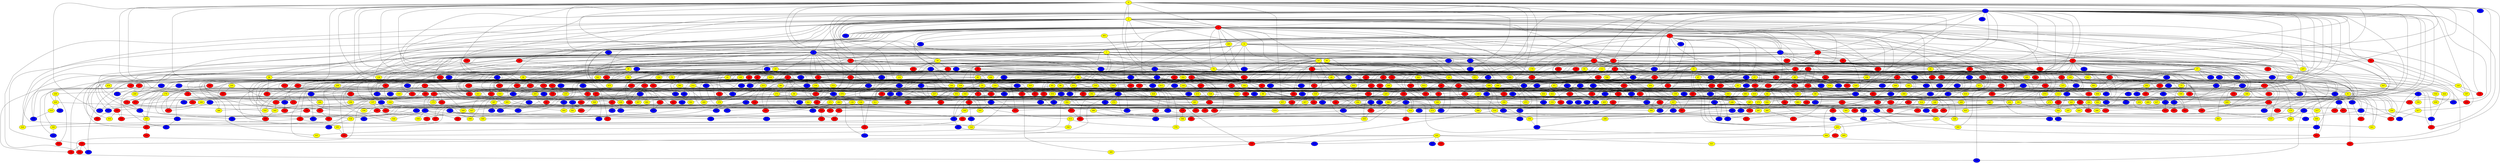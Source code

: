 graph {
0 [style = filled fillcolor = yellow];
1 [style = filled fillcolor = blue];
2 [style = filled fillcolor = yellow];
3 [style = filled fillcolor = red];
4 [style = filled fillcolor = red];
5 [style = filled fillcolor = blue];
6 [style = filled fillcolor = yellow];
7 [style = filled fillcolor = yellow];
8 [style = filled fillcolor = blue];
9 [style = filled fillcolor = red];
10 [style = filled fillcolor = red];
11 [style = filled fillcolor = blue];
12 [style = filled fillcolor = yellow];
13 [style = filled fillcolor = red];
14 [style = filled fillcolor = blue];
15 [style = filled fillcolor = blue];
16 [style = filled fillcolor = yellow];
17 [style = filled fillcolor = red];
18 [style = filled fillcolor = blue];
19 [style = filled fillcolor = red];
20 [style = filled fillcolor = blue];
21 [style = filled fillcolor = red];
22 [style = filled fillcolor = blue];
23 [style = filled fillcolor = yellow];
24 [style = filled fillcolor = red];
25 [style = filled fillcolor = red];
26 [style = filled fillcolor = red];
27 [style = filled fillcolor = yellow];
28 [style = filled fillcolor = blue];
29 [style = filled fillcolor = red];
30 [style = filled fillcolor = red];
31 [style = filled fillcolor = yellow];
32 [style = filled fillcolor = red];
33 [style = filled fillcolor = yellow];
34 [style = filled fillcolor = red];
35 [style = filled fillcolor = blue];
36 [style = filled fillcolor = blue];
37 [style = filled fillcolor = yellow];
38 [style = filled fillcolor = yellow];
39 [style = filled fillcolor = blue];
40 [style = filled fillcolor = yellow];
41 [style = filled fillcolor = yellow];
42 [style = filled fillcolor = blue];
43 [style = filled fillcolor = red];
44 [style = filled fillcolor = red];
45 [style = filled fillcolor = yellow];
46 [style = filled fillcolor = red];
47 [style = filled fillcolor = red];
48 [style = filled fillcolor = yellow];
49 [style = filled fillcolor = yellow];
50 [style = filled fillcolor = blue];
51 [style = filled fillcolor = red];
52 [style = filled fillcolor = red];
53 [style = filled fillcolor = blue];
54 [style = filled fillcolor = blue];
55 [style = filled fillcolor = yellow];
56 [style = filled fillcolor = red];
57 [style = filled fillcolor = red];
58 [style = filled fillcolor = yellow];
59 [style = filled fillcolor = yellow];
60 [style = filled fillcolor = red];
61 [style = filled fillcolor = yellow];
62 [style = filled fillcolor = yellow];
63 [style = filled fillcolor = red];
64 [style = filled fillcolor = red];
65 [style = filled fillcolor = red];
66 [style = filled fillcolor = red];
67 [style = filled fillcolor = yellow];
68 [style = filled fillcolor = yellow];
69 [style = filled fillcolor = yellow];
70 [style = filled fillcolor = yellow];
71 [style = filled fillcolor = red];
72 [style = filled fillcolor = red];
73 [style = filled fillcolor = red];
74 [style = filled fillcolor = yellow];
75 [style = filled fillcolor = yellow];
76 [style = filled fillcolor = red];
77 [style = filled fillcolor = yellow];
78 [style = filled fillcolor = blue];
79 [style = filled fillcolor = blue];
80 [style = filled fillcolor = yellow];
81 [style = filled fillcolor = red];
82 [style = filled fillcolor = red];
83 [style = filled fillcolor = yellow];
84 [style = filled fillcolor = yellow];
85 [style = filled fillcolor = blue];
86 [style = filled fillcolor = yellow];
87 [style = filled fillcolor = yellow];
88 [style = filled fillcolor = blue];
89 [style = filled fillcolor = red];
90 [style = filled fillcolor = red];
91 [style = filled fillcolor = yellow];
92 [style = filled fillcolor = yellow];
93 [style = filled fillcolor = red];
94 [style = filled fillcolor = red];
95 [style = filled fillcolor = red];
96 [style = filled fillcolor = yellow];
97 [style = filled fillcolor = red];
98 [style = filled fillcolor = yellow];
99 [style = filled fillcolor = red];
100 [style = filled fillcolor = red];
101 [style = filled fillcolor = yellow];
102 [style = filled fillcolor = blue];
103 [style = filled fillcolor = yellow];
104 [style = filled fillcolor = blue];
105 [style = filled fillcolor = blue];
106 [style = filled fillcolor = blue];
107 [style = filled fillcolor = blue];
108 [style = filled fillcolor = yellow];
109 [style = filled fillcolor = blue];
110 [style = filled fillcolor = red];
111 [style = filled fillcolor = yellow];
112 [style = filled fillcolor = yellow];
113 [style = filled fillcolor = red];
114 [style = filled fillcolor = blue];
115 [style = filled fillcolor = red];
116 [style = filled fillcolor = blue];
117 [style = filled fillcolor = red];
118 [style = filled fillcolor = yellow];
119 [style = filled fillcolor = blue];
120 [style = filled fillcolor = yellow];
121 [style = filled fillcolor = red];
122 [style = filled fillcolor = red];
123 [style = filled fillcolor = red];
124 [style = filled fillcolor = red];
125 [style = filled fillcolor = yellow];
126 [style = filled fillcolor = red];
127 [style = filled fillcolor = yellow];
128 [style = filled fillcolor = yellow];
129 [style = filled fillcolor = red];
130 [style = filled fillcolor = yellow];
131 [style = filled fillcolor = yellow];
132 [style = filled fillcolor = red];
133 [style = filled fillcolor = red];
134 [style = filled fillcolor = blue];
135 [style = filled fillcolor = red];
136 [style = filled fillcolor = yellow];
137 [style = filled fillcolor = yellow];
138 [style = filled fillcolor = red];
139 [style = filled fillcolor = red];
140 [style = filled fillcolor = yellow];
141 [style = filled fillcolor = red];
142 [style = filled fillcolor = blue];
143 [style = filled fillcolor = yellow];
144 [style = filled fillcolor = red];
145 [style = filled fillcolor = red];
146 [style = filled fillcolor = blue];
147 [style = filled fillcolor = yellow];
148 [style = filled fillcolor = blue];
149 [style = filled fillcolor = red];
150 [style = filled fillcolor = blue];
151 [style = filled fillcolor = blue];
152 [style = filled fillcolor = yellow];
153 [style = filled fillcolor = yellow];
154 [style = filled fillcolor = yellow];
155 [style = filled fillcolor = yellow];
156 [style = filled fillcolor = yellow];
157 [style = filled fillcolor = red];
158 [style = filled fillcolor = blue];
159 [style = filled fillcolor = red];
160 [style = filled fillcolor = yellow];
161 [style = filled fillcolor = yellow];
162 [style = filled fillcolor = yellow];
163 [style = filled fillcolor = red];
164 [style = filled fillcolor = red];
165 [style = filled fillcolor = red];
166 [style = filled fillcolor = yellow];
167 [style = filled fillcolor = yellow];
168 [style = filled fillcolor = blue];
169 [style = filled fillcolor = red];
170 [style = filled fillcolor = red];
171 [style = filled fillcolor = yellow];
172 [style = filled fillcolor = red];
173 [style = filled fillcolor = yellow];
174 [style = filled fillcolor = red];
175 [style = filled fillcolor = yellow];
176 [style = filled fillcolor = yellow];
177 [style = filled fillcolor = red];
178 [style = filled fillcolor = yellow];
179 [style = filled fillcolor = red];
180 [style = filled fillcolor = red];
181 [style = filled fillcolor = yellow];
182 [style = filled fillcolor = red];
183 [style = filled fillcolor = red];
184 [style = filled fillcolor = blue];
185 [style = filled fillcolor = yellow];
186 [style = filled fillcolor = red];
187 [style = filled fillcolor = blue];
188 [style = filled fillcolor = red];
189 [style = filled fillcolor = yellow];
190 [style = filled fillcolor = blue];
191 [style = filled fillcolor = yellow];
192 [style = filled fillcolor = yellow];
193 [style = filled fillcolor = yellow];
194 [style = filled fillcolor = red];
195 [style = filled fillcolor = blue];
196 [style = filled fillcolor = blue];
197 [style = filled fillcolor = yellow];
198 [style = filled fillcolor = blue];
199 [style = filled fillcolor = yellow];
200 [style = filled fillcolor = blue];
201 [style = filled fillcolor = blue];
202 [style = filled fillcolor = blue];
203 [style = filled fillcolor = red];
204 [style = filled fillcolor = red];
205 [style = filled fillcolor = red];
206 [style = filled fillcolor = red];
207 [style = filled fillcolor = blue];
208 [style = filled fillcolor = yellow];
209 [style = filled fillcolor = blue];
210 [style = filled fillcolor = red];
211 [style = filled fillcolor = yellow];
212 [style = filled fillcolor = yellow];
213 [style = filled fillcolor = red];
214 [style = filled fillcolor = yellow];
215 [style = filled fillcolor = red];
216 [style = filled fillcolor = yellow];
217 [style = filled fillcolor = yellow];
218 [style = filled fillcolor = blue];
219 [style = filled fillcolor = blue];
220 [style = filled fillcolor = blue];
221 [style = filled fillcolor = yellow];
222 [style = filled fillcolor = blue];
223 [style = filled fillcolor = blue];
224 [style = filled fillcolor = red];
225 [style = filled fillcolor = yellow];
226 [style = filled fillcolor = yellow];
227 [style = filled fillcolor = yellow];
228 [style = filled fillcolor = red];
229 [style = filled fillcolor = red];
230 [style = filled fillcolor = yellow];
231 [style = filled fillcolor = yellow];
232 [style = filled fillcolor = red];
233 [style = filled fillcolor = yellow];
234 [style = filled fillcolor = red];
235 [style = filled fillcolor = yellow];
236 [style = filled fillcolor = blue];
237 [style = filled fillcolor = yellow];
238 [style = filled fillcolor = blue];
239 [style = filled fillcolor = blue];
240 [style = filled fillcolor = blue];
241 [style = filled fillcolor = blue];
242 [style = filled fillcolor = red];
243 [style = filled fillcolor = yellow];
244 [style = filled fillcolor = yellow];
245 [style = filled fillcolor = red];
246 [style = filled fillcolor = yellow];
247 [style = filled fillcolor = blue];
248 [style = filled fillcolor = red];
249 [style = filled fillcolor = yellow];
250 [style = filled fillcolor = red];
251 [style = filled fillcolor = blue];
252 [style = filled fillcolor = yellow];
253 [style = filled fillcolor = blue];
254 [style = filled fillcolor = red];
255 [style = filled fillcolor = blue];
256 [style = filled fillcolor = red];
257 [style = filled fillcolor = blue];
258 [style = filled fillcolor = red];
259 [style = filled fillcolor = blue];
260 [style = filled fillcolor = red];
261 [style = filled fillcolor = blue];
262 [style = filled fillcolor = yellow];
263 [style = filled fillcolor = red];
264 [style = filled fillcolor = blue];
265 [style = filled fillcolor = blue];
266 [style = filled fillcolor = yellow];
267 [style = filled fillcolor = yellow];
268 [style = filled fillcolor = blue];
269 [style = filled fillcolor = yellow];
270 [style = filled fillcolor = blue];
271 [style = filled fillcolor = yellow];
272 [style = filled fillcolor = yellow];
273 [style = filled fillcolor = yellow];
274 [style = filled fillcolor = blue];
275 [style = filled fillcolor = yellow];
276 [style = filled fillcolor = blue];
277 [style = filled fillcolor = red];
278 [style = filled fillcolor = red];
279 [style = filled fillcolor = red];
280 [style = filled fillcolor = red];
281 [style = filled fillcolor = yellow];
282 [style = filled fillcolor = yellow];
283 [style = filled fillcolor = yellow];
284 [style = filled fillcolor = blue];
285 [style = filled fillcolor = red];
286 [style = filled fillcolor = yellow];
287 [style = filled fillcolor = yellow];
288 [style = filled fillcolor = blue];
289 [style = filled fillcolor = blue];
290 [style = filled fillcolor = yellow];
291 [style = filled fillcolor = blue];
292 [style = filled fillcolor = red];
293 [style = filled fillcolor = blue];
294 [style = filled fillcolor = blue];
295 [style = filled fillcolor = yellow];
296 [style = filled fillcolor = yellow];
297 [style = filled fillcolor = red];
298 [style = filled fillcolor = yellow];
299 [style = filled fillcolor = yellow];
300 [style = filled fillcolor = yellow];
301 [style = filled fillcolor = red];
302 [style = filled fillcolor = yellow];
303 [style = filled fillcolor = yellow];
304 [style = filled fillcolor = blue];
305 [style = filled fillcolor = red];
306 [style = filled fillcolor = yellow];
307 [style = filled fillcolor = blue];
308 [style = filled fillcolor = blue];
309 [style = filled fillcolor = blue];
310 [style = filled fillcolor = blue];
311 [style = filled fillcolor = yellow];
312 [style = filled fillcolor = yellow];
313 [style = filled fillcolor = red];
314 [style = filled fillcolor = blue];
315 [style = filled fillcolor = red];
316 [style = filled fillcolor = red];
317 [style = filled fillcolor = blue];
318 [style = filled fillcolor = yellow];
319 [style = filled fillcolor = yellow];
320 [style = filled fillcolor = blue];
321 [style = filled fillcolor = yellow];
322 [style = filled fillcolor = red];
323 [style = filled fillcolor = yellow];
324 [style = filled fillcolor = yellow];
325 [style = filled fillcolor = yellow];
326 [style = filled fillcolor = yellow];
327 [style = filled fillcolor = blue];
328 [style = filled fillcolor = red];
329 [style = filled fillcolor = red];
330 [style = filled fillcolor = red];
331 [style = filled fillcolor = yellow];
332 [style = filled fillcolor = blue];
333 [style = filled fillcolor = yellow];
334 [style = filled fillcolor = red];
335 [style = filled fillcolor = red];
336 [style = filled fillcolor = yellow];
337 [style = filled fillcolor = blue];
338 [style = filled fillcolor = red];
339 [style = filled fillcolor = red];
340 [style = filled fillcolor = yellow];
341 [style = filled fillcolor = blue];
342 [style = filled fillcolor = red];
343 [style = filled fillcolor = blue];
344 [style = filled fillcolor = yellow];
345 [style = filled fillcolor = yellow];
346 [style = filled fillcolor = blue];
347 [style = filled fillcolor = red];
348 [style = filled fillcolor = blue];
349 [style = filled fillcolor = yellow];
350 [style = filled fillcolor = yellow];
351 [style = filled fillcolor = blue];
352 [style = filled fillcolor = yellow];
353 [style = filled fillcolor = yellow];
354 [style = filled fillcolor = yellow];
355 [style = filled fillcolor = red];
356 [style = filled fillcolor = yellow];
357 [style = filled fillcolor = blue];
358 [style = filled fillcolor = red];
359 [style = filled fillcolor = blue];
360 [style = filled fillcolor = blue];
361 [style = filled fillcolor = blue];
362 [style = filled fillcolor = red];
363 [style = filled fillcolor = yellow];
364 [style = filled fillcolor = red];
365 [style = filled fillcolor = blue];
366 [style = filled fillcolor = red];
367 [style = filled fillcolor = blue];
368 [style = filled fillcolor = yellow];
369 [style = filled fillcolor = red];
370 [style = filled fillcolor = red];
371 [style = filled fillcolor = blue];
372 [style = filled fillcolor = yellow];
373 [style = filled fillcolor = red];
374 [style = filled fillcolor = red];
375 [style = filled fillcolor = blue];
376 [style = filled fillcolor = red];
377 [style = filled fillcolor = blue];
378 [style = filled fillcolor = blue];
379 [style = filled fillcolor = red];
380 [style = filled fillcolor = yellow];
381 [style = filled fillcolor = blue];
382 [style = filled fillcolor = yellow];
383 [style = filled fillcolor = yellow];
384 [style = filled fillcolor = blue];
385 [style = filled fillcolor = yellow];
386 [style = filled fillcolor = yellow];
387 [style = filled fillcolor = yellow];
388 [style = filled fillcolor = blue];
389 [style = filled fillcolor = red];
390 [style = filled fillcolor = blue];
391 [style = filled fillcolor = blue];
392 [style = filled fillcolor = yellow];
393 [style = filled fillcolor = blue];
394 [style = filled fillcolor = red];
395 [style = filled fillcolor = blue];
396 [style = filled fillcolor = blue];
397 [style = filled fillcolor = yellow];
398 [style = filled fillcolor = red];
399 [style = filled fillcolor = blue];
400 [style = filled fillcolor = yellow];
401 [style = filled fillcolor = yellow];
402 [style = filled fillcolor = red];
403 [style = filled fillcolor = blue];
404 [style = filled fillcolor = red];
405 [style = filled fillcolor = yellow];
406 [style = filled fillcolor = red];
407 [style = filled fillcolor = red];
408 [style = filled fillcolor = yellow];
409 [style = filled fillcolor = blue];
410 [style = filled fillcolor = yellow];
411 [style = filled fillcolor = red];
412 [style = filled fillcolor = blue];
413 [style = filled fillcolor = yellow];
414 [style = filled fillcolor = yellow];
415 [style = filled fillcolor = blue];
416 [style = filled fillcolor = red];
417 [style = filled fillcolor = yellow];
418 [style = filled fillcolor = blue];
419 [style = filled fillcolor = red];
420 [style = filled fillcolor = yellow];
421 [style = filled fillcolor = yellow];
422 [style = filled fillcolor = yellow];
423 [style = filled fillcolor = red];
424 [style = filled fillcolor = yellow];
425 [style = filled fillcolor = blue];
426 [style = filled fillcolor = blue];
427 [style = filled fillcolor = yellow];
428 [style = filled fillcolor = yellow];
429 [style = filled fillcolor = red];
430 [style = filled fillcolor = yellow];
431 [style = filled fillcolor = blue];
432 [style = filled fillcolor = blue];
433 [style = filled fillcolor = red];
434 [style = filled fillcolor = yellow];
435 [style = filled fillcolor = blue];
436 [style = filled fillcolor = red];
437 [style = filled fillcolor = yellow];
438 [style = filled fillcolor = red];
439 [style = filled fillcolor = red];
440 [style = filled fillcolor = yellow];
441 [style = filled fillcolor = yellow];
442 [style = filled fillcolor = red];
443 [style = filled fillcolor = red];
444 [style = filled fillcolor = red];
445 [style = filled fillcolor = red];
446 [style = filled fillcolor = yellow];
447 [style = filled fillcolor = yellow];
448 [style = filled fillcolor = blue];
449 [style = filled fillcolor = blue];
450 [style = filled fillcolor = yellow];
451 [style = filled fillcolor = yellow];
452 [style = filled fillcolor = yellow];
453 [style = filled fillcolor = blue];
454 [style = filled fillcolor = red];
455 [style = filled fillcolor = red];
456 [style = filled fillcolor = blue];
457 [style = filled fillcolor = yellow];
458 [style = filled fillcolor = red];
459 [style = filled fillcolor = red];
460 [style = filled fillcolor = red];
461 [style = filled fillcolor = blue];
462 [style = filled fillcolor = yellow];
463 [style = filled fillcolor = red];
464 [style = filled fillcolor = blue];
465 [style = filled fillcolor = red];
466 [style = filled fillcolor = red];
467 [style = filled fillcolor = blue];
468 [style = filled fillcolor = red];
469 [style = filled fillcolor = yellow];
470 [style = filled fillcolor = blue];
471 [style = filled fillcolor = blue];
472 [style = filled fillcolor = red];
473 [style = filled fillcolor = yellow];
474 [style = filled fillcolor = blue];
475 [style = filled fillcolor = red];
476 [style = filled fillcolor = yellow];
477 [style = filled fillcolor = blue];
478 [style = filled fillcolor = red];
479 [style = filled fillcolor = blue];
480 [style = filled fillcolor = blue];
481 [style = filled fillcolor = blue];
482 [style = filled fillcolor = yellow];
483 [style = filled fillcolor = red];
484 [style = filled fillcolor = red];
485 [style = filled fillcolor = blue];
486 [style = filled fillcolor = red];
487 [style = filled fillcolor = red];
488 [style = filled fillcolor = blue];
489 [style = filled fillcolor = yellow];
490 [style = filled fillcolor = red];
491 [style = filled fillcolor = blue];
492 [style = filled fillcolor = red];
493 [style = filled fillcolor = yellow];
494 [style = filled fillcolor = blue];
495 [style = filled fillcolor = blue];
496 [style = filled fillcolor = blue];
497 [style = filled fillcolor = red];
498 [style = filled fillcolor = blue];
499 [style = filled fillcolor = red];
500 [style = filled fillcolor = yellow];
501 [style = filled fillcolor = blue];
502 [style = filled fillcolor = red];
503 [style = filled fillcolor = yellow];
504 [style = filled fillcolor = red];
505 [style = filled fillcolor = red];
506 [style = filled fillcolor = yellow];
507 [style = filled fillcolor = yellow];
508 [style = filled fillcolor = yellow];
509 [style = filled fillcolor = blue];
510 [style = filled fillcolor = red];
511 [style = filled fillcolor = yellow];
512 [style = filled fillcolor = red];
513 [style = filled fillcolor = blue];
514 [style = filled fillcolor = yellow];
515 [style = filled fillcolor = red];
516 [style = filled fillcolor = red];
517 [style = filled fillcolor = blue];
518 [style = filled fillcolor = red];
519 [style = filled fillcolor = yellow];
520 [style = filled fillcolor = yellow];
521 [style = filled fillcolor = red];
522 [style = filled fillcolor = red];
523 [style = filled fillcolor = red];
524 [style = filled fillcolor = yellow];
525 [style = filled fillcolor = red];
526 [style = filled fillcolor = blue];
527 [style = filled fillcolor = blue];
528 [style = filled fillcolor = yellow];
529 [style = filled fillcolor = blue];
530 [style = filled fillcolor = yellow];
531 [style = filled fillcolor = red];
532 [style = filled fillcolor = yellow];
533 [style = filled fillcolor = yellow];
534 [style = filled fillcolor = yellow];
535 [style = filled fillcolor = red];
536 [style = filled fillcolor = yellow];
537 [style = filled fillcolor = yellow];
538 [style = filled fillcolor = red];
539 [style = filled fillcolor = blue];
540 [style = filled fillcolor = yellow];
541 [style = filled fillcolor = yellow];
542 [style = filled fillcolor = blue];
543 [style = filled fillcolor = yellow];
544 [style = filled fillcolor = red];
545 [style = filled fillcolor = yellow];
546 [style = filled fillcolor = red];
547 [style = filled fillcolor = blue];
548 [style = filled fillcolor = yellow];
549 [style = filled fillcolor = yellow];
550 [style = filled fillcolor = yellow];
551 [style = filled fillcolor = red];
552 [style = filled fillcolor = blue];
553 [style = filled fillcolor = blue];
554 [style = filled fillcolor = yellow];
555 [style = filled fillcolor = blue];
556 [style = filled fillcolor = blue];
557 [style = filled fillcolor = blue];
558 [style = filled fillcolor = blue];
559 [style = filled fillcolor = blue];
560 [style = filled fillcolor = blue];
561 [style = filled fillcolor = red];
562 [style = filled fillcolor = red];
563 [style = filled fillcolor = blue];
564 [style = filled fillcolor = red];
565 [style = filled fillcolor = red];
566 [style = filled fillcolor = red];
567 [style = filled fillcolor = red];
568 [style = filled fillcolor = blue];
569 [style = filled fillcolor = red];
570 [style = filled fillcolor = red];
571 [style = filled fillcolor = blue];
572 [style = filled fillcolor = yellow];
573 [style = filled fillcolor = yellow];
574 [style = filled fillcolor = red];
575 [style = filled fillcolor = red];
576 [style = filled fillcolor = yellow];
577 [style = filled fillcolor = red];
578 [style = filled fillcolor = yellow];
579 [style = filled fillcolor = red];
580 [style = filled fillcolor = yellow];
581 [style = filled fillcolor = yellow];
582 [style = filled fillcolor = yellow];
583 [style = filled fillcolor = blue];
584 [style = filled fillcolor = yellow];
585 [style = filled fillcolor = blue];
586 [style = filled fillcolor = yellow];
587 [style = filled fillcolor = blue];
588 [style = filled fillcolor = red];
589 [style = filled fillcolor = yellow];
590 [style = filled fillcolor = blue];
591 [style = filled fillcolor = yellow];
592 [style = filled fillcolor = yellow];
593 [style = filled fillcolor = blue];
594 [style = filled fillcolor = yellow];
595 [style = filled fillcolor = blue];
596 [style = filled fillcolor = blue];
597 [style = filled fillcolor = blue];
598 [style = filled fillcolor = yellow];
599 [style = filled fillcolor = blue];
600 [style = filled fillcolor = red];
601 [style = filled fillcolor = red];
602 [style = filled fillcolor = red];
603 [style = filled fillcolor = red];
604 [style = filled fillcolor = red];
605 [style = filled fillcolor = yellow];
606 [style = filled fillcolor = yellow];
607 [style = filled fillcolor = blue];
608 [style = filled fillcolor = blue];
609 [style = filled fillcolor = blue];
610 [style = filled fillcolor = red];
611 [style = filled fillcolor = red];
612 [style = filled fillcolor = yellow];
613 [style = filled fillcolor = blue];
614 [style = filled fillcolor = yellow];
615 [style = filled fillcolor = yellow];
616 [style = filled fillcolor = blue];
617 [style = filled fillcolor = yellow];
618 [style = filled fillcolor = red];
619 [style = filled fillcolor = red];
620 [style = filled fillcolor = yellow];
621 [style = filled fillcolor = yellow];
622 [style = filled fillcolor = red];
623 [style = filled fillcolor = red];
624 [style = filled fillcolor = yellow];
625 [style = filled fillcolor = yellow];
626 [style = filled fillcolor = blue];
627 [style = filled fillcolor = red];
628 [style = filled fillcolor = red];
629 [style = filled fillcolor = yellow];
630 [style = filled fillcolor = yellow];
631 [style = filled fillcolor = blue];
632 [style = filled fillcolor = yellow];
633 [style = filled fillcolor = blue];
634 [style = filled fillcolor = blue];
635 [style = filled fillcolor = blue];
636 [style = filled fillcolor = blue];
637 [style = filled fillcolor = blue];
638 [style = filled fillcolor = blue];
639 [style = filled fillcolor = yellow];
640 [style = filled fillcolor = red];
641 [style = filled fillcolor = yellow];
642 [style = filled fillcolor = red];
643 [style = filled fillcolor = blue];
644 [style = filled fillcolor = red];
645 [style = filled fillcolor = red];
646 [style = filled fillcolor = red];
647 [style = filled fillcolor = red];
648 [style = filled fillcolor = red];
649 [style = filled fillcolor = blue];
650 [style = filled fillcolor = red];
651 [style = filled fillcolor = blue];
652 [style = filled fillcolor = blue];
653 [style = filled fillcolor = red];
654 [style = filled fillcolor = yellow];
655 [style = filled fillcolor = red];
656 [style = filled fillcolor = blue];
657 [style = filled fillcolor = yellow];
658 [style = filled fillcolor = yellow];
659 [style = filled fillcolor = yellow];
660 [style = filled fillcolor = blue];
661 [style = filled fillcolor = red];
662 [style = filled fillcolor = yellow];
663 [style = filled fillcolor = red];
664 [style = filled fillcolor = blue];
665 [style = filled fillcolor = blue];
666 [style = filled fillcolor = blue];
667 [style = filled fillcolor = blue];
668 [style = filled fillcolor = blue];
669 [style = filled fillcolor = blue];
670 [style = filled fillcolor = yellow];
671 [style = filled fillcolor = yellow];
672 [style = filled fillcolor = red];
673 [style = filled fillcolor = blue];
674 [style = filled fillcolor = yellow];
675 [style = filled fillcolor = yellow];
676 [style = filled fillcolor = blue];
677 [style = filled fillcolor = blue];
678 [style = filled fillcolor = blue];
679 [style = filled fillcolor = yellow];
680 [style = filled fillcolor = red];
681 [style = filled fillcolor = yellow];
682 [style = filled fillcolor = red];
683 [style = filled fillcolor = yellow];
684 [style = filled fillcolor = blue];
685 [style = filled fillcolor = blue];
686 [style = filled fillcolor = red];
687 [style = filled fillcolor = blue];
688 [style = filled fillcolor = blue];
689 [style = filled fillcolor = red];
690 [style = filled fillcolor = blue];
691 [style = filled fillcolor = yellow];
692 [style = filled fillcolor = red];
693 [style = filled fillcolor = red];
694 [style = filled fillcolor = yellow];
695 [style = filled fillcolor = blue];
696 [style = filled fillcolor = red];
697 [style = filled fillcolor = red];
698 [style = filled fillcolor = blue];
699 [style = filled fillcolor = yellow];
700 [style = filled fillcolor = red];
0 -- 8;
0 -- 10;
0 -- 20;
0 -- 23;
0 -- 39;
0 -- 40;
0 -- 42;
0 -- 80;
0 -- 84;
0 -- 136;
0 -- 139;
0 -- 142;
0 -- 150;
0 -- 185;
0 -- 204;
0 -- 209;
0 -- 241;
0 -- 249;
0 -- 284;
0 -- 299;
0 -- 320;
0 -- 339;
0 -- 358;
0 -- 397;
0 -- 411;
0 -- 421;
0 -- 631;
0 -- 657;
0 -- 684;
1 -- 2;
1 -- 3;
1 -- 4;
1 -- 7;
1 -- 9;
0 -- 5;
0 -- 3;
0 -- 2;
0 -- 1;
1 -- 13;
1 -- 17;
1 -- 19;
1 -- 21;
1 -- 29;
1 -- 37;
1 -- 52;
1 -- 62;
1 -- 87;
1 -- 91;
1 -- 97;
1 -- 102;
1 -- 108;
1 -- 111;
1 -- 115;
1 -- 118;
1 -- 124;
1 -- 147;
1 -- 183;
1 -- 209;
1 -- 217;
1 -- 236;
1 -- 237;
1 -- 272;
1 -- 274;
1 -- 278;
1 -- 291;
1 -- 315;
1 -- 466;
1 -- 482;
1 -- 487;
1 -- 495;
1 -- 497;
1 -- 535;
1 -- 622;
1 -- 637;
2 -- 3;
2 -- 6;
2 -- 7;
2 -- 8;
2 -- 13;
2 -- 14;
2 -- 17;
2 -- 29;
2 -- 44;
2 -- 52;
2 -- 70;
2 -- 96;
2 -- 146;
2 -- 172;
2 -- 179;
2 -- 206;
2 -- 219;
2 -- 243;
2 -- 250;
2 -- 282;
2 -- 301;
2 -- 369;
2 -- 371;
2 -- 408;
2 -- 448;
2 -- 464;
2 -- 470;
2 -- 569;
2 -- 641;
2 -- 667;
3 -- 4;
3 -- 5;
3 -- 6;
3 -- 8;
3 -- 12;
3 -- 16;
3 -- 21;
3 -- 30;
3 -- 32;
3 -- 37;
3 -- 58;
3 -- 70;
3 -- 81;
3 -- 101;
3 -- 108;
3 -- 138;
3 -- 144;
3 -- 164;
3 -- 171;
3 -- 187;
3 -- 210;
3 -- 221;
3 -- 279;
3 -- 335;
3 -- 377;
3 -- 388;
3 -- 401;
3 -- 417;
3 -- 439;
3 -- 448;
3 -- 477;
3 -- 493;
3 -- 502;
3 -- 576;
3 -- 600;
4 -- 5;
4 -- 6;
4 -- 14;
4 -- 15;
4 -- 31;
4 -- 35;
4 -- 37;
4 -- 39;
4 -- 48;
4 -- 71;
4 -- 72;
4 -- 102;
4 -- 125;
4 -- 135;
4 -- 178;
4 -- 277;
4 -- 287;
4 -- 309;
4 -- 319;
4 -- 323;
4 -- 324;
4 -- 414;
4 -- 449;
4 -- 467;
4 -- 498;
4 -- 509;
4 -- 551;
4 -- 568;
4 -- 599;
5 -- 11;
5 -- 12;
5 -- 18;
5 -- 24;
5 -- 25;
5 -- 54;
5 -- 93;
5 -- 169;
5 -- 224;
5 -- 346;
5 -- 409;
5 -- 458;
5 -- 629;
5 -- 642;
6 -- 7;
6 -- 11;
6 -- 53;
6 -- 61;
6 -- 129;
6 -- 169;
6 -- 190;
6 -- 192;
6 -- 268;
6 -- 415;
6 -- 551;
6 -- 556;
6 -- 563;
6 -- 624;
7 -- 10;
7 -- 11;
7 -- 15;
7 -- 16;
7 -- 22;
7 -- 33;
7 -- 45;
7 -- 57;
7 -- 69;
7 -- 70;
7 -- 104;
7 -- 117;
7 -- 156;
7 -- 203;
7 -- 345;
7 -- 365;
7 -- 382;
7 -- 386;
7 -- 388;
7 -- 480;
7 -- 668;
7 -- 672;
8 -- 9;
8 -- 10;
8 -- 12;
8 -- 26;
8 -- 29;
8 -- 36;
8 -- 41;
8 -- 45;
8 -- 76;
8 -- 107;
8 -- 109;
8 -- 120;
8 -- 136;
8 -- 141;
8 -- 165;
8 -- 174;
8 -- 198;
8 -- 220;
8 -- 241;
8 -- 265;
8 -- 281;
8 -- 316;
8 -- 386;
8 -- 475;
8 -- 504;
8 -- 510;
8 -- 558;
8 -- 572;
8 -- 579;
8 -- 643;
9 -- 17;
9 -- 18;
9 -- 60;
9 -- 61;
9 -- 129;
9 -- 168;
9 -- 178;
9 -- 201;
9 -- 213;
9 -- 219;
9 -- 234;
9 -- 277;
9 -- 403;
9 -- 502;
9 -- 591;
9 -- 645;
10 -- 14;
10 -- 107;
10 -- 214;
10 -- 226;
10 -- 264;
10 -- 288;
10 -- 358;
10 -- 537;
10 -- 651;
11 -- 40;
11 -- 78;
11 -- 118;
11 -- 240;
11 -- 306;
11 -- 506;
12 -- 22;
12 -- 24;
12 -- 32;
12 -- 55;
12 -- 62;
12 -- 64;
12 -- 81;
12 -- 90;
12 -- 92;
12 -- 107;
12 -- 133;
12 -- 146;
12 -- 200;
12 -- 247;
12 -- 328;
12 -- 364;
12 -- 415;
12 -- 508;
12 -- 521;
12 -- 522;
12 -- 573;
12 -- 612;
12 -- 619;
12 -- 671;
13 -- 19;
13 -- 25;
13 -- 27;
13 -- 28;
13 -- 97;
13 -- 131;
13 -- 253;
13 -- 270;
13 -- 367;
13 -- 379;
14 -- 20;
14 -- 33;
14 -- 49;
14 -- 60;
14 -- 82;
14 -- 133;
14 -- 215;
14 -- 251;
14 -- 283;
14 -- 291;
14 -- 292;
14 -- 307;
14 -- 500;
14 -- 584;
14 -- 609;
14 -- 662;
14 -- 696;
15 -- 50;
15 -- 189;
15 -- 209;
15 -- 441;
15 -- 461;
16 -- 26;
16 -- 36;
16 -- 38;
16 -- 46;
16 -- 58;
16 -- 71;
16 -- 94;
16 -- 113;
16 -- 115;
16 -- 126;
16 -- 149;
16 -- 161;
16 -- 221;
16 -- 264;
16 -- 334;
16 -- 430;
16 -- 535;
16 -- 650;
17 -- 18;
17 -- 20;
17 -- 27;
17 -- 28;
17 -- 38;
17 -- 56;
17 -- 103;
17 -- 136;
17 -- 148;
17 -- 188;
17 -- 226;
17 -- 231;
17 -- 277;
17 -- 380;
17 -- 390;
17 -- 407;
17 -- 425;
17 -- 445;
17 -- 534;
17 -- 588;
17 -- 598;
18 -- 28;
18 -- 55;
18 -- 156;
18 -- 329;
18 -- 623;
19 -- 36;
19 -- 46;
19 -- 57;
19 -- 85;
19 -- 90;
19 -- 108;
19 -- 237;
19 -- 248;
19 -- 276;
19 -- 294;
19 -- 328;
19 -- 375;
19 -- 383;
19 -- 384;
19 -- 456;
19 -- 490;
19 -- 565;
19 -- 606;
19 -- 612;
19 -- 615;
19 -- 628;
20 -- 24;
20 -- 51;
20 -- 81;
20 -- 143;
20 -- 176;
20 -- 183;
21 -- 32;
21 -- 34;
21 -- 49;
21 -- 56;
21 -- 88;
21 -- 111;
21 -- 131;
21 -- 148;
21 -- 321;
21 -- 350;
21 -- 399;
21 -- 407;
21 -- 629;
21 -- 659;
21 -- 689;
22 -- 26;
22 -- 76;
22 -- 121;
22 -- 222;
22 -- 245;
22 -- 301;
22 -- 383;
22 -- 627;
23 -- 33;
23 -- 55;
23 -- 90;
23 -- 116;
23 -- 143;
23 -- 194;
23 -- 256;
23 -- 398;
23 -- 436;
23 -- 458;
23 -- 624;
23 -- 686;
24 -- 98;
24 -- 221;
24 -- 246;
24 -- 305;
24 -- 319;
24 -- 409;
24 -- 557;
25 -- 46;
25 -- 98;
25 -- 314;
25 -- 315;
25 -- 343;
25 -- 600;
26 -- 73;
26 -- 118;
26 -- 135;
26 -- 227;
26 -- 340;
26 -- 393;
26 -- 429;
26 -- 491;
26 -- 511;
27 -- 67;
27 -- 88;
27 -- 122;
27 -- 173;
27 -- 189;
27 -- 243;
27 -- 354;
27 -- 436;
27 -- 520;
28 -- 59;
28 -- 112;
28 -- 149;
28 -- 164;
28 -- 270;
28 -- 305;
28 -- 375;
28 -- 472;
29 -- 34;
29 -- 74;
29 -- 459;
29 -- 655;
30 -- 78;
30 -- 85;
30 -- 93;
30 -- 110;
30 -- 142;
30 -- 197;
30 -- 284;
30 -- 309;
30 -- 437;
30 -- 590;
31 -- 44;
31 -- 49;
31 -- 63;
31 -- 93;
31 -- 114;
31 -- 158;
31 -- 185;
31 -- 240;
31 -- 258;
31 -- 307;
31 -- 329;
31 -- 389;
31 -- 430;
31 -- 451;
31 -- 530;
31 -- 544;
32 -- 41;
32 -- 54;
32 -- 66;
32 -- 89;
32 -- 185;
32 -- 188;
32 -- 203;
32 -- 396;
32 -- 538;
32 -- 657;
32 -- 666;
33 -- 172;
33 -- 228;
33 -- 246;
34 -- 75;
34 -- 76;
34 -- 77;
34 -- 99;
34 -- 244;
34 -- 408;
34 -- 432;
34 -- 584;
34 -- 610;
35 -- 130;
35 -- 145;
36 -- 41;
36 -- 59;
36 -- 84;
36 -- 100;
36 -- 140;
36 -- 150;
36 -- 155;
36 -- 186;
36 -- 189;
36 -- 373;
36 -- 402;
36 -- 413;
36 -- 534;
37 -- 48;
37 -- 114;
37 -- 184;
37 -- 257;
37 -- 269;
37 -- 407;
37 -- 410;
37 -- 424;
37 -- 445;
37 -- 491;
37 -- 591;
37 -- 593;
37 -- 690;
38 -- 162;
38 -- 195;
38 -- 256;
38 -- 394;
38 -- 534;
38 -- 570;
38 -- 603;
38 -- 697;
39 -- 100;
39 -- 122;
39 -- 333;
39 -- 423;
39 -- 491;
39 -- 520;
39 -- 614;
40 -- 63;
40 -- 69;
40 -- 195;
40 -- 200;
40 -- 216;
40 -- 251;
40 -- 285;
40 -- 295;
40 -- 416;
40 -- 487;
40 -- 539;
40 -- 541;
40 -- 669;
40 -- 692;
41 -- 44;
41 -- 50;
41 -- 101;
41 -- 110;
41 -- 123;
41 -- 319;
41 -- 499;
42 -- 68;
42 -- 222;
42 -- 446;
42 -- 558;
43 -- 79;
43 -- 145;
43 -- 169;
43 -- 199;
43 -- 252;
43 -- 272;
43 -- 299;
43 -- 338;
44 -- 192;
44 -- 249;
44 -- 251;
44 -- 341;
44 -- 418;
45 -- 368;
46 -- 65;
46 -- 667;
47 -- 68;
47 -- 75;
47 -- 104;
47 -- 134;
47 -- 154;
47 -- 183;
47 -- 203;
47 -- 211;
47 -- 215;
47 -- 231;
47 -- 245;
47 -- 254;
47 -- 288;
47 -- 348;
47 -- 371;
47 -- 397;
47 -- 400;
47 -- 496;
47 -- 498;
47 -- 570;
47 -- 571;
47 -- 572;
48 -- 51;
48 -- 143;
48 -- 148;
48 -- 164;
48 -- 241;
48 -- 282;
48 -- 351;
48 -- 366;
48 -- 435;
48 -- 515;
48 -- 548;
49 -- 82;
49 -- 86;
49 -- 88;
50 -- 94;
50 -- 109;
50 -- 186;
50 -- 228;
50 -- 308;
50 -- 331;
50 -- 363;
50 -- 551;
50 -- 582;
50 -- 603;
50 -- 700;
51 -- 80;
51 -- 296;
51 -- 336;
51 -- 384;
51 -- 592;
52 -- 147;
52 -- 170;
52 -- 590;
52 -- 616;
53 -- 84;
53 -- 137;
53 -- 226;
53 -- 275;
55 -- 66;
55 -- 153;
55 -- 280;
55 -- 300;
55 -- 343;
55 -- 451;
56 -- 91;
56 -- 150;
56 -- 179;
56 -- 359;
56 -- 440;
56 -- 572;
56 -- 619;
56 -- 621;
56 -- 632;
56 -- 667;
57 -- 77;
57 -- 198;
57 -- 441;
57 -- 698;
58 -- 122;
58 -- 175;
58 -- 395;
58 -- 449;
59 -- 175;
59 -- 373;
59 -- 473;
59 -- 560;
60 -- 83;
60 -- 86;
60 -- 100;
60 -- 125;
60 -- 167;
60 -- 326;
60 -- 379;
60 -- 394;
60 -- 438;
60 -- 461;
60 -- 474;
60 -- 501;
61 -- 66;
61 -- 129;
61 -- 359;
61 -- 649;
62 -- 321;
62 -- 327;
62 -- 516;
63 -- 138;
63 -- 151;
63 -- 158;
63 -- 290;
63 -- 309;
63 -- 395;
63 -- 406;
63 -- 418;
63 -- 452;
63 -- 612;
64 -- 176;
64 -- 202;
64 -- 215;
64 -- 216;
64 -- 352;
64 -- 405;
64 -- 500;
64 -- 527;
64 -- 594;
64 -- 676;
65 -- 68;
65 -- 75;
65 -- 77;
65 -- 85;
65 -- 105;
65 -- 127;
65 -- 191;
65 -- 279;
65 -- 611;
66 -- 120;
67 -- 187;
67 -- 238;
67 -- 267;
67 -- 492;
68 -- 97;
68 -- 259;
68 -- 510;
68 -- 585;
68 -- 696;
68 -- 699;
69 -- 103;
69 -- 119;
69 -- 128;
69 -- 157;
69 -- 323;
69 -- 344;
69 -- 665;
70 -- 74;
70 -- 78;
70 -- 87;
70 -- 89;
70 -- 124;
70 -- 341;
70 -- 393;
70 -- 521;
70 -- 561;
71 -- 146;
71 -- 152;
71 -- 312;
71 -- 539;
72 -- 207;
72 -- 330;
73 -- 349;
73 -- 634;
75 -- 79;
75 -- 102;
75 -- 133;
75 -- 157;
75 -- 242;
75 -- 283;
75 -- 518;
75 -- 672;
76 -- 86;
76 -- 353;
76 -- 553;
76 -- 638;
77 -- 196;
77 -- 269;
77 -- 424;
77 -- 500;
78 -- 252;
78 -- 257;
78 -- 411;
78 -- 452;
78 -- 490;
79 -- 141;
79 -- 180;
79 -- 192;
79 -- 508;
79 -- 659;
79 -- 695;
80 -- 141;
80 -- 167;
80 -- 229;
80 -- 258;
80 -- 466;
80 -- 481;
81 -- 228;
81 -- 233;
81 -- 396;
83 -- 247;
83 -- 350;
84 -- 373;
84 -- 673;
84 -- 675;
85 -- 91;
85 -- 92;
85 -- 112;
85 -- 128;
85 -- 223;
85 -- 266;
85 -- 659;
86 -- 158;
86 -- 196;
86 -- 242;
86 -- 444;
86 -- 553;
86 -- 660;
87 -- 324;
87 -- 605;
88 -- 202;
88 -- 225;
88 -- 364;
88 -- 376;
89 -- 503;
89 -- 636;
90 -- 132;
90 -- 181;
90 -- 289;
90 -- 492;
90 -- 568;
90 -- 692;
91 -- 130;
91 -- 196;
91 -- 204;
91 -- 286;
91 -- 354;
91 -- 597;
92 -- 275;
92 -- 348;
92 -- 632;
93 -- 113;
93 -- 229;
93 -- 621;
94 -- 95;
94 -- 408;
96 -- 123;
96 -- 180;
96 -- 220;
96 -- 483;
96 -- 679;
96 -- 696;
97 -- 271;
97 -- 310;
97 -- 457;
97 -- 646;
98 -- 232;
98 -- 238;
98 -- 439;
98 -- 510;
98 -- 527;
99 -- 161;
99 -- 212;
99 -- 680;
100 -- 460;
101 -- 443;
102 -- 338;
102 -- 437;
102 -- 463;
102 -- 597;
102 -- 662;
103 -- 109;
103 -- 156;
103 -- 431;
103 -- 443;
103 -- 555;
104 -- 162;
104 -- 248;
104 -- 654;
105 -- 583;
106 -- 163;
107 -- 523;
107 -- 554;
108 -- 119;
108 -- 127;
108 -- 179;
108 -- 223;
108 -- 520;
108 -- 636;
109 -- 188;
109 -- 337;
109 -- 372;
109 -- 404;
109 -- 441;
109 -- 644;
109 -- 652;
109 -- 682;
110 -- 134;
110 -- 194;
111 -- 260;
111 -- 692;
112 -- 159;
112 -- 267;
112 -- 273;
112 -- 451;
113 -- 214;
114 -- 593;
115 -- 120;
115 -- 290;
115 -- 299;
115 -- 477;
115 -- 615;
116 -- 171;
116 -- 274;
116 -- 560;
117 -- 248;
117 -- 313;
117 -- 630;
118 -- 139;
118 -- 227;
118 -- 352;
119 -- 205;
120 -- 474;
121 -- 165;
121 -- 509;
121 -- 525;
122 -- 324;
123 -- 163;
123 -- 230;
123 -- 496;
123 -- 580;
123 -- 620;
123 -- 627;
123 -- 636;
124 -- 689;
125 -- 147;
125 -- 339;
126 -- 326;
126 -- 454;
126 -- 533;
127 -- 132;
127 -- 663;
128 -- 368;
128 -- 426;
128 -- 462;
129 -- 174;
129 -- 234;
129 -- 432;
129 -- 463;
130 -- 245;
130 -- 295;
130 -- 362;
131 -- 168;
131 -- 271;
131 -- 347;
131 -- 402;
131 -- 528;
132 -- 191;
132 -- 250;
133 -- 138;
133 -- 153;
133 -- 350;
133 -- 580;
134 -- 137;
134 -- 194;
134 -- 274;
134 -- 482;
134 -- 507;
135 -- 286;
137 -- 144;
137 -- 165;
137 -- 381;
137 -- 664;
138 -- 210;
138 -- 370;
138 -- 391;
138 -- 453;
139 -- 357;
140 -- 182;
140 -- 544;
140 -- 607;
141 -- 266;
141 -- 442;
142 -- 661;
142 -- 669;
143 -- 232;
143 -- 243;
143 -- 262;
143 -- 497;
143 -- 538;
143 -- 603;
144 -- 268;
144 -- 549;
145 -- 393;
145 -- 544;
145 -- 560;
146 -- 151;
147 -- 204;
148 -- 184;
148 -- 225;
148 -- 313;
148 -- 351;
148 -- 403;
148 -- 410;
148 -- 545;
149 -- 201;
151 -- 159;
151 -- 360;
152 -- 256;
153 -- 318;
154 -- 242;
154 -- 355;
154 -- 576;
154 -- 670;
156 -- 166;
156 -- 207;
157 -- 172;
157 -- 175;
157 -- 265;
157 -- 284;
157 -- 302;
157 -- 468;
157 -- 526;
157 -- 610;
158 -- 281;
158 -- 332;
158 -- 400;
159 -- 376;
159 -- 543;
160 -- 398;
160 -- 489;
160 -- 580;
161 -- 180;
161 -- 530;
162 -- 511;
163 -- 412;
163 -- 470;
163 -- 553;
164 -- 191;
164 -- 278;
165 -- 404;
165 -- 423;
165 -- 609;
165 -- 678;
166 -- 317;
166 -- 325;
167 -- 255;
167 -- 298;
167 -- 426;
167 -- 483;
167 -- 485;
167 -- 561;
168 -- 278;
168 -- 356;
168 -- 616;
169 -- 300;
170 -- 236;
170 -- 358;
170 -- 378;
171 -- 481;
171 -- 555;
172 -- 345;
173 -- 589;
176 -- 363;
176 -- 423;
176 -- 475;
177 -- 205;
177 -- 420;
177 -- 635;
178 -- 306;
179 -- 388;
180 -- 435;
181 -- 330;
182 -- 496;
183 -- 227;
183 -- 233;
183 -- 308;
183 -- 664;
184 -- 464;
187 -- 269;
187 -- 279;
187 -- 397;
187 -- 586;
189 -- 193;
189 -- 318;
189 -- 399;
189 -- 593;
189 -- 622;
190 -- 208;
191 -- 217;
191 -- 265;
191 -- 446;
191 -- 543;
191 -- 625;
192 -- 193;
192 -- 312;
192 -- 573;
193 -- 238;
194 -- 503;
194 -- 509;
195 -- 587;
195 -- 613;
196 -- 197;
196 -- 602;
198 -- 332;
198 -- 476;
199 -- 260;
199 -- 261;
199 -- 453;
200 -- 292;
201 -- 362;
201 -- 435;
201 -- 455;
201 -- 522;
201 -- 556;
202 -- 662;
203 -- 305;
203 -- 434;
203 -- 655;
205 -- 216;
205 -- 222;
205 -- 268;
206 -- 270;
206 -- 272;
207 -- 355;
207 -- 517;
207 -- 531;
208 -- 449;
208 -- 524;
208 -- 650;
208 -- 652;
208 -- 687;
209 -- 396;
209 -- 671;
210 -- 548;
211 -- 482;
212 -- 288;
212 -- 314;
212 -- 427;
212 -- 436;
212 -- 513;
212 -- 533;
213 -- 505;
213 -- 617;
214 -- 276;
214 -- 467;
216 -- 427;
217 -- 506;
218 -- 311;
218 -- 385;
218 -- 511;
219 -- 236;
219 -- 308;
221 -- 303;
222 -- 349;
222 -- 380;
222 -- 569;
222 -- 623;
223 -- 484;
225 -- 291;
225 -- 402;
226 -- 254;
226 -- 257;
226 -- 285;
226 -- 304;
226 -- 315;
226 -- 550;
226 -- 608;
226 -- 665;
227 -- 318;
227 -- 342;
228 -- 246;
228 -- 563;
228 -- 676;
229 -- 367;
230 -- 420;
230 -- 653;
231 -- 428;
231 -- 438;
232 -- 253;
232 -- 504;
233 -- 549;
234 -- 465;
234 -- 519;
234 -- 628;
234 -- 642;
234 -- 681;
235 -- 655;
236 -- 447;
238 -- 293;
238 -- 340;
239 -- 316;
239 -- 529;
241 -- 263;
241 -- 646;
242 -- 342;
242 -- 412;
242 -- 414;
246 -- 287;
246 -- 385;
246 -- 592;
246 -- 644;
247 -- 286;
247 -- 633;
248 -- 626;
250 -- 479;
251 -- 507;
251 -- 555;
253 -- 585;
253 -- 589;
253 -- 666;
254 -- 283;
255 -- 263;
255 -- 294;
255 -- 360;
256 -- 297;
256 -- 637;
256 -- 650;
257 -- 371;
258 -- 523;
258 -- 577;
259 -- 346;
259 -- 531;
259 -- 549;
259 -- 678;
260 -- 369;
260 -- 700;
262 -- 427;
262 -- 463;
263 -- 406;
264 -- 289;
264 -- 331;
264 -- 382;
265 -- 365;
265 -- 442;
265 -- 524;
265 -- 640;
265 -- 658;
265 -- 684;
268 -- 295;
268 -- 687;
269 -- 317;
270 -- 327;
270 -- 387;
271 -- 399;
271 -- 525;
272 -- 424;
274 -- 354;
274 -- 459;
274 -- 581;
275 -- 359;
277 -- 377;
277 -- 604;
277 -- 625;
277 -- 664;
278 -- 417;
279 -- 341;
280 -- 296;
281 -- 361;
281 -- 376;
282 -- 328;
282 -- 362;
282 -- 674;
283 -- 297;
283 -- 361;
283 -- 647;
284 -- 322;
286 -- 320;
286 -- 416;
286 -- 591;
287 -- 587;
288 -- 336;
288 -- 632;
288 -- 697;
289 -- 410;
291 -- 331;
292 -- 320;
292 -- 364;
292 -- 454;
293 -- 325;
295 -- 438;
296 -- 550;
297 -- 502;
297 -- 542;
297 -- 547;
298 -- 668;
299 -- 333;
299 -- 353;
299 -- 457;
299 -- 473;
299 -- 601;
299 -- 604;
300 -- 567;
302 -- 398;
303 -- 386;
303 -- 426;
303 -- 515;
303 -- 536;
303 -- 574;
303 -- 680;
304 -- 385;
307 -- 312;
307 -- 394;
307 -- 507;
307 -- 678;
308 -- 338;
308 -- 345;
309 -- 422;
310 -- 419;
310 -- 433;
311 -- 316;
311 -- 343;
311 -- 606;
314 -- 494;
314 -- 587;
314 -- 643;
315 -- 374;
315 -- 471;
315 -- 596;
315 -- 623;
315 -- 663;
316 -- 347;
316 -- 562;
317 -- 344;
318 -- 444;
318 -- 594;
321 -- 370;
321 -- 457;
321 -- 691;
323 -- 608;
324 -- 688;
325 -- 335;
325 -- 421;
325 -- 444;
325 -- 618;
325 -- 685;
326 -- 425;
326 -- 647;
327 -- 368;
328 -- 375;
329 -- 677;
330 -- 392;
330 -- 590;
332 -- 512;
333 -- 626;
335 -- 458;
335 -- 569;
335 -- 607;
336 -- 406;
336 -- 547;
336 -- 622;
338 -- 589;
338 -- 673;
340 -- 529;
341 -- 363;
341 -- 526;
343 -- 464;
343 -- 473;
343 -- 689;
344 -- 430;
344 -- 545;
345 -- 499;
346 -- 548;
346 -- 594;
348 -- 351;
348 -- 442;
348 -- 670;
350 -- 466;
350 -- 570;
351 -- 413;
351 -- 484;
351 -- 487;
352 -- 459;
352 -- 512;
352 -- 638;
353 -- 357;
353 -- 657;
354 -- 471;
355 -- 468;
357 -- 454;
359 -- 695;
360 -- 621;
363 -- 483;
366 -- 546;
366 -- 606;
366 -- 643;
367 -- 676;
375 -- 450;
378 -- 412;
380 -- 596;
381 -- 613;
381 -- 683;
381 -- 699;
382 -- 400;
383 -- 474;
385 -- 465;
388 -- 578;
388 -- 688;
390 -- 683;
391 -- 434;
391 -- 672;
392 -- 434;
392 -- 523;
392 -- 604;
393 -- 540;
394 -- 488;
394 -- 515;
394 -- 651;
395 -- 455;
397 -- 418;
397 -- 656;
398 -- 615;
399 -- 686;
401 -- 578;
401 -- 595;
402 -- 518;
403 -- 693;
405 -- 512;
405 -- 577;
406 -- 537;
406 -- 652;
408 -- 547;
413 -- 540;
413 -- 578;
414 -- 648;
416 -- 504;
416 -- 554;
417 -- 597;
420 -- 514;
420 -- 550;
420 -- 559;
422 -- 626;
423 -- 528;
423 -- 624;
424 -- 471;
425 -- 484;
426 -- 693;
429 -- 596;
430 -- 446;
430 -- 575;
430 -- 605;
431 -- 543;
434 -- 470;
435 -- 682;
436 -- 576;
439 -- 573;
439 -- 661;
441 -- 450;
443 -- 469;
444 -- 469;
445 -- 489;
445 -- 561;
445 -- 592;
446 -- 571;
446 -- 628;
447 -- 532;
449 -- 609;
449 -- 625;
449 -- 694;
452 -- 630;
457 -- 638;
458 -- 666;
462 -- 480;
462 -- 513;
462 -- 542;
464 -- 535;
467 -- 503;
471 -- 497;
472 -- 492;
472 -- 641;
476 -- 486;
477 -- 488;
477 -- 660;
478 -- 585;
479 -- 528;
481 -- 695;
483 -- 564;
493 -- 521;
496 -- 582;
498 -- 563;
500 -- 629;
502 -- 680;
506 -- 556;
508 -- 640;
512 -- 644;
514 -- 558;
517 -- 552;
518 -- 586;
522 -- 630;
525 -- 566;
529 -- 653;
532 -- 639;
543 -- 649;
546 -- 574;
556 -- 661;
563 -- 698;
565 -- 683;
584 -- 586;
594 -- 668;
611 -- 637;
617 -- 654;
623 -- 647;
}
